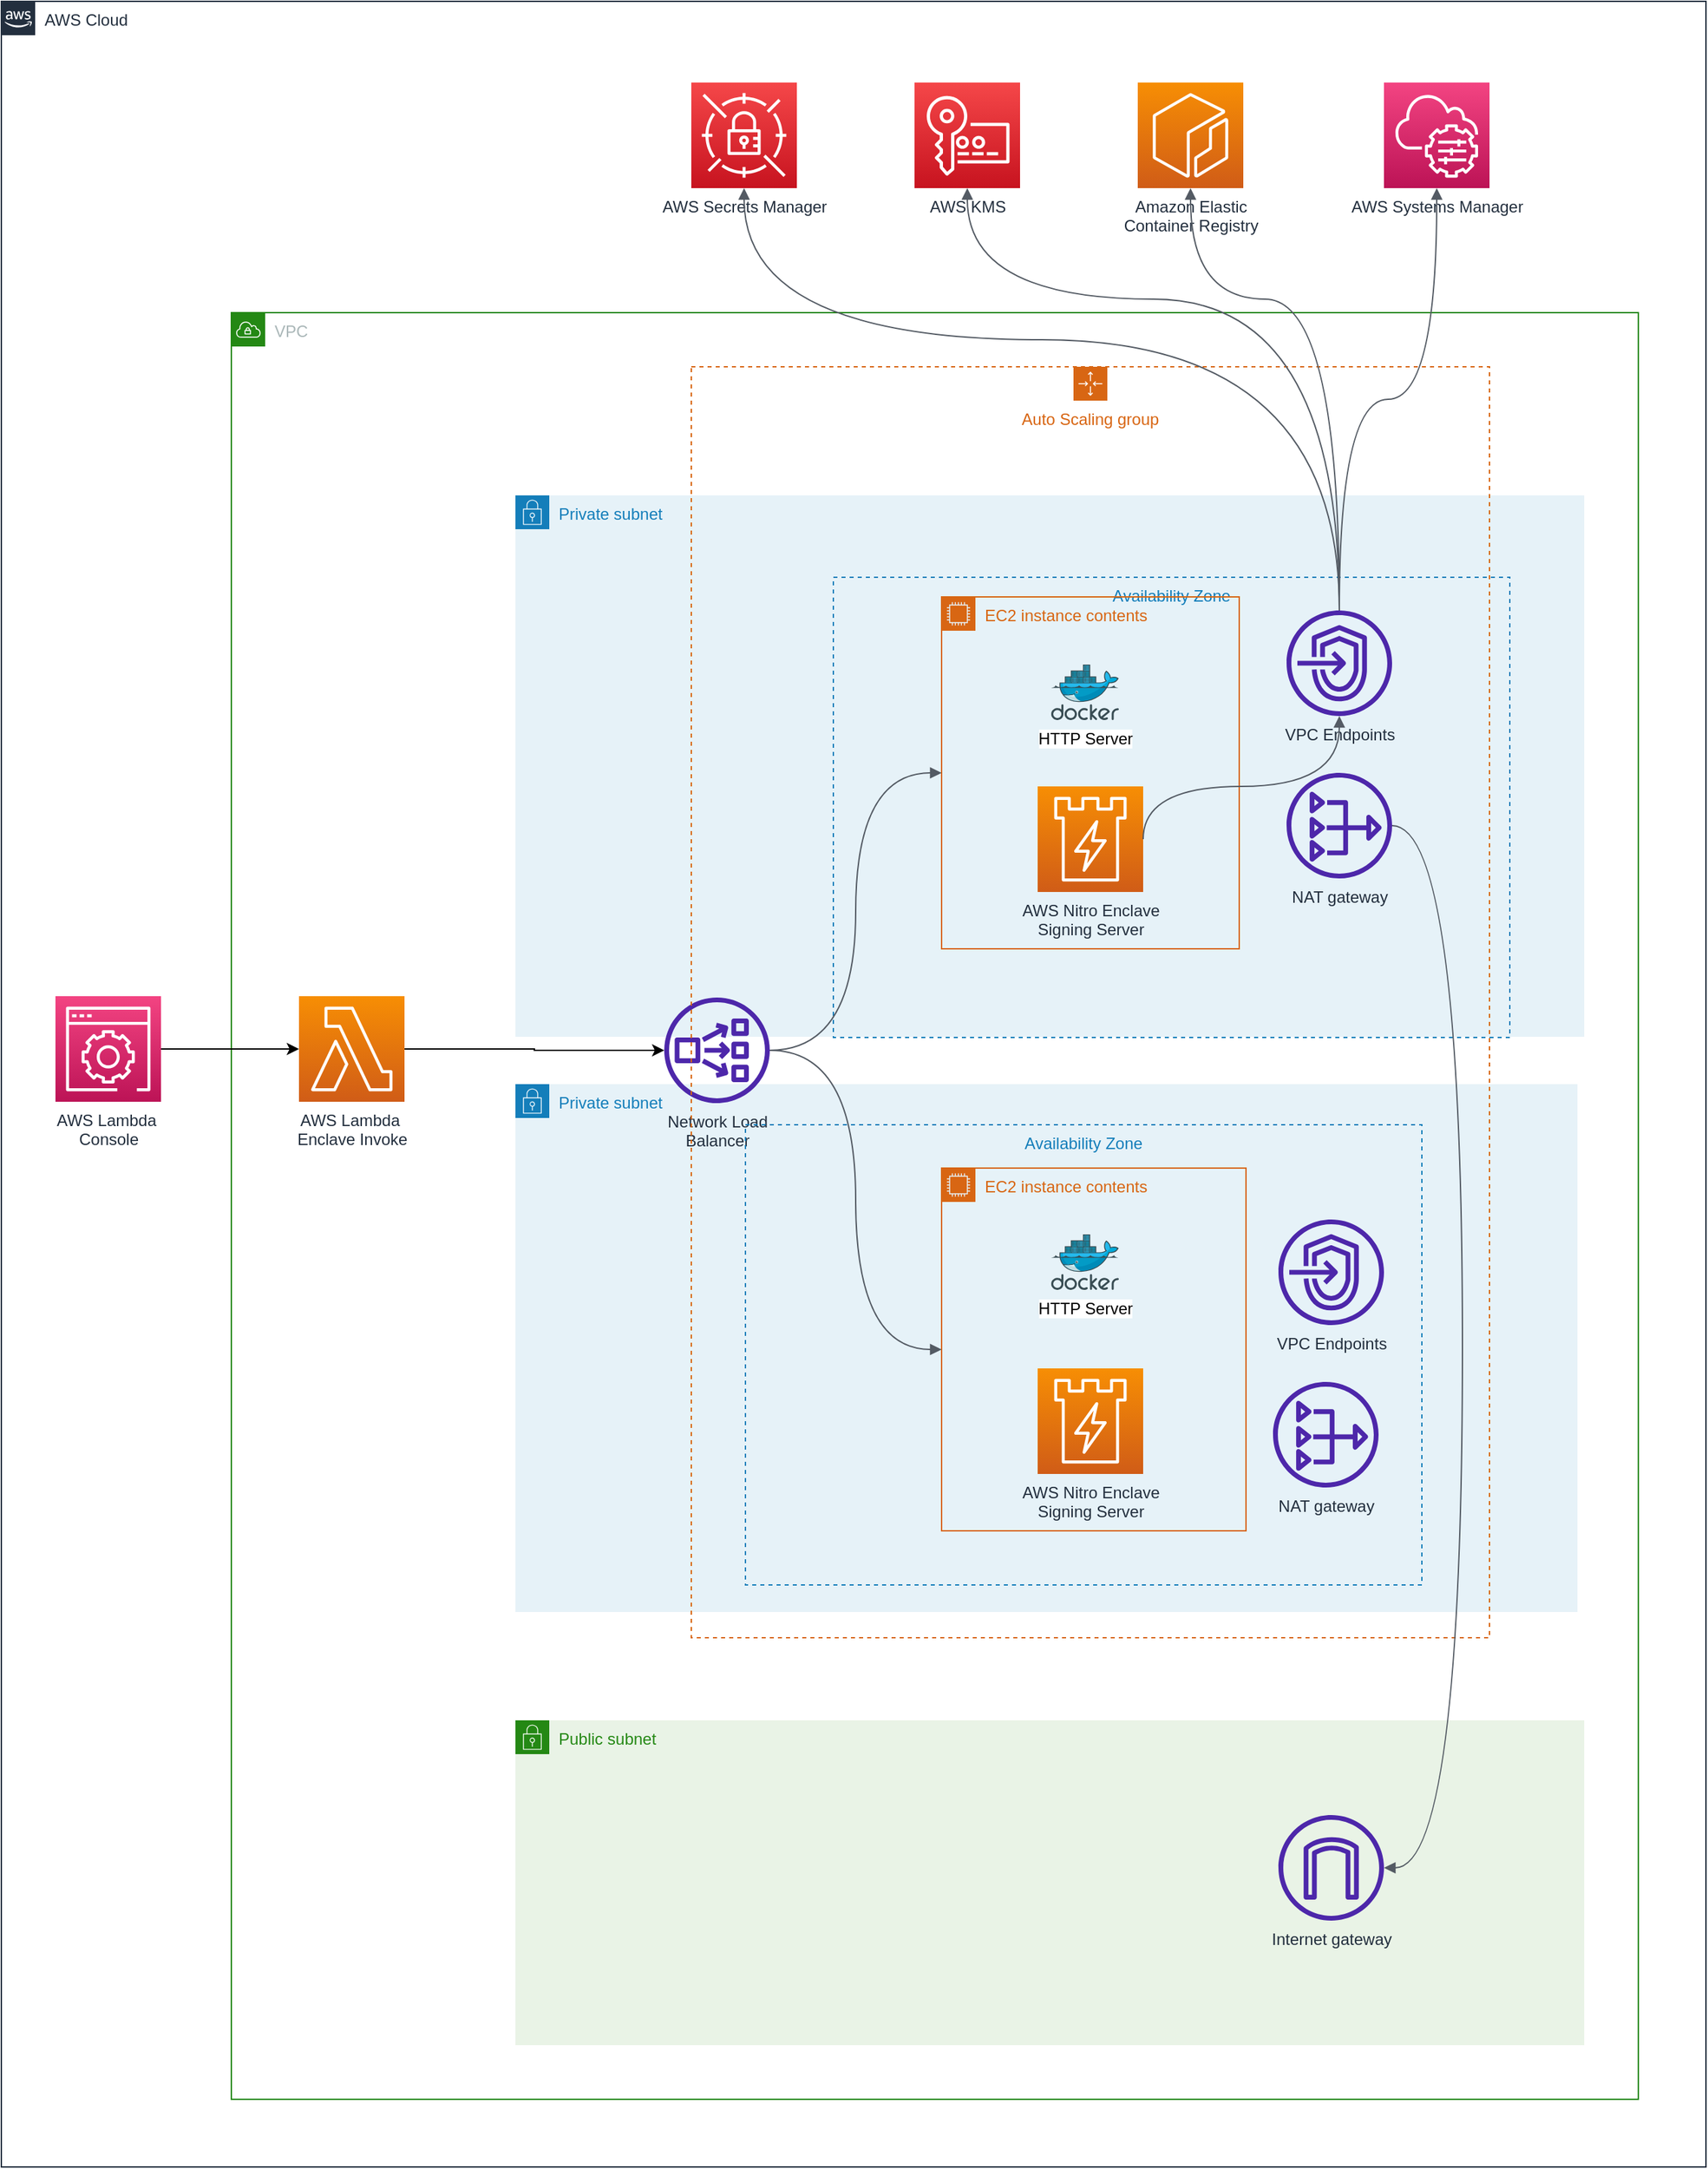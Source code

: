 <mxfile version="16.5.1" type="device"><diagram id="YUVKMwIvgt-KgfQPNtqe" name="Page-1"><mxGraphModel dx="2713" dy="3034" grid="1" gridSize="10" guides="1" tooltips="1" connect="1" arrows="1" fold="1" page="1" pageScale="1" pageWidth="827" pageHeight="1169" math="0" shadow="0"><root><mxCell id="0"/><mxCell id="1" parent="0"/><mxCell id="fcZSgW8XMlXgvxsle9Bn-22" value="Private subnet" style="points=[[0,0],[0.25,0],[0.5,0],[0.75,0],[1,0],[1,0.25],[1,0.5],[1,0.75],[1,1],[0.75,1],[0.5,1],[0.25,1],[0,1],[0,0.75],[0,0.5],[0,0.25]];outlineConnect=0;gradientColor=none;html=1;whiteSpace=wrap;fontSize=12;fontStyle=0;container=0;pointerEvents=0;collapsible=0;recursiveResize=0;shape=mxgraph.aws4.group;grIcon=mxgraph.aws4.group_security_group;grStroke=0;strokeColor=#147EBA;fillColor=#E6F2F8;verticalAlign=top;align=left;spacingLeft=30;fontColor=#147EBA;dashed=0;" vertex="1" parent="1"><mxGeometry x="50" y="610" width="785" height="390" as="geometry"/></mxCell><mxCell id="fcZSgW8XMlXgvxsle9Bn-33" value="Private subnet" style="points=[[0,0],[0.25,0],[0.5,0],[0.75,0],[1,0],[1,0.25],[1,0.5],[1,0.75],[1,1],[0.75,1],[0.5,1],[0.25,1],[0,1],[0,0.75],[0,0.5],[0,0.25]];outlineConnect=0;gradientColor=none;html=1;whiteSpace=wrap;fontSize=12;fontStyle=0;container=0;pointerEvents=0;collapsible=0;recursiveResize=0;shape=mxgraph.aws4.group;grIcon=mxgraph.aws4.group_security_group;grStroke=0;strokeColor=#147EBA;fillColor=#E6F2F8;verticalAlign=top;align=left;spacingLeft=30;fontColor=#147EBA;dashed=0;" vertex="1" parent="1"><mxGeometry x="50" y="175" width="790" height="400" as="geometry"/></mxCell><mxCell id="fcZSgW8XMlXgvxsle9Bn-30" value="VPC" style="points=[[0,0],[0.25,0],[0.5,0],[0.75,0],[1,0],[1,0.25],[1,0.5],[1,0.75],[1,1],[0.75,1],[0.5,1],[0.25,1],[0,1],[0,0.75],[0,0.5],[0,0.25]];outlineConnect=0;gradientColor=none;html=1;whiteSpace=wrap;fontSize=12;fontStyle=0;container=1;pointerEvents=0;collapsible=0;recursiveResize=0;shape=mxgraph.aws4.group;grIcon=mxgraph.aws4.group_vpc;strokeColor=#248814;fillColor=none;verticalAlign=top;align=left;spacingLeft=30;fontColor=#AAB7B8;dashed=0;" vertex="1" parent="1"><mxGeometry x="-160" y="40" width="1040" height="1320" as="geometry"/></mxCell><mxCell id="fcZSgW8XMlXgvxsle9Bn-32" value="AWS Cloud" style="points=[[0,0],[0.25,0],[0.5,0],[0.75,0],[1,0],[1,0.25],[1,0.5],[1,0.75],[1,1],[0.75,1],[0.5,1],[0.25,1],[0,1],[0,0.75],[0,0.5],[0,0.25]];outlineConnect=0;gradientColor=none;html=1;whiteSpace=wrap;fontSize=12;fontStyle=0;container=1;pointerEvents=0;collapsible=0;recursiveResize=0;shape=mxgraph.aws4.group;grIcon=mxgraph.aws4.group_aws_cloud_alt;strokeColor=#232F3E;fillColor=none;verticalAlign=top;align=left;spacingLeft=30;fontColor=#232F3E;dashed=0;" vertex="1" parent="1"><mxGeometry x="-330" y="-190" width="1260" height="1600" as="geometry"/></mxCell><mxCell id="fcZSgW8XMlXgvxsle9Bn-36" value="Availability Zone" style="fillColor=none;strokeColor=#147EBA;dashed=1;verticalAlign=top;fontStyle=0;fontColor=#147EBA;" vertex="1" parent="fcZSgW8XMlXgvxsle9Bn-32"><mxGeometry x="615" y="425.5" width="500" height="340" as="geometry"/></mxCell><mxCell id="fcZSgW8XMlXgvxsle9Bn-4" value="EC2 instance contents" style="points=[[0,0],[0.25,0],[0.5,0],[0.75,0],[1,0],[1,0.25],[1,0.5],[1,0.75],[1,1],[0.75,1],[0.5,1],[0.25,1],[0,1],[0,0.75],[0,0.5],[0,0.25]];outlineConnect=0;gradientColor=none;html=1;whiteSpace=wrap;fontSize=12;fontStyle=0;container=1;pointerEvents=0;collapsible=0;recursiveResize=0;shape=mxgraph.aws4.group;grIcon=mxgraph.aws4.group_ec2_instance_contents;strokeColor=#D86613;fillColor=none;verticalAlign=top;align=left;spacingLeft=30;fontColor=#D86613;dashed=0;" vertex="1" parent="1"><mxGeometry x="365" y="250" width="220" height="260" as="geometry"/></mxCell><mxCell id="fcZSgW8XMlXgvxsle9Bn-6" value="HTTP Server" style="sketch=0;aspect=fixed;html=1;points=[];align=center;image;fontSize=12;image=img/lib/mscae/Docker.svg;" vertex="1" parent="fcZSgW8XMlXgvxsle9Bn-4"><mxGeometry x="81" y="50" width="50" height="41" as="geometry"/></mxCell><mxCell id="fcZSgW8XMlXgvxsle9Bn-8" value="AWS Secrets Manager" style="sketch=0;points=[[0,0,0],[0.25,0,0],[0.5,0,0],[0.75,0,0],[1,0,0],[0,1,0],[0.25,1,0],[0.5,1,0],[0.75,1,0],[1,1,0],[0,0.25,0],[0,0.5,0],[0,0.75,0],[1,0.25,0],[1,0.5,0],[1,0.75,0]];outlineConnect=0;fontColor=#232F3E;gradientColor=#F54749;gradientDirection=north;fillColor=#C7131F;strokeColor=#ffffff;dashed=0;verticalLabelPosition=bottom;verticalAlign=top;align=center;html=1;fontSize=12;fontStyle=0;aspect=fixed;shape=mxgraph.aws4.resourceIcon;resIcon=mxgraph.aws4.secrets_manager;" vertex="1" parent="1"><mxGeometry x="180" y="-130" width="78" height="78" as="geometry"/></mxCell><mxCell id="fcZSgW8XMlXgvxsle9Bn-11" value="Amazon Elastic &lt;br&gt;Container Registry" style="sketch=0;points=[[0,0,0],[0.25,0,0],[0.5,0,0],[0.75,0,0],[1,0,0],[0,1,0],[0.25,1,0],[0.5,1,0],[0.75,1,0],[1,1,0],[0,0.25,0],[0,0.5,0],[0,0.75,0],[1,0.25,0],[1,0.5,0],[1,0.75,0]];outlineConnect=0;fontColor=#232F3E;gradientColor=#F78E04;gradientDirection=north;fillColor=#D05C17;strokeColor=#ffffff;dashed=0;verticalLabelPosition=bottom;verticalAlign=top;align=center;html=1;fontSize=12;fontStyle=0;aspect=fixed;shape=mxgraph.aws4.resourceIcon;resIcon=mxgraph.aws4.ecr;" vertex="1" parent="1"><mxGeometry x="510" y="-130" width="78" height="78" as="geometry"/></mxCell><mxCell id="fcZSgW8XMlXgvxsle9Bn-12" value="AWS KMS" style="sketch=0;points=[[0,0,0],[0.25,0,0],[0.5,0,0],[0.75,0,0],[1,0,0],[0,1,0],[0.25,1,0],[0.5,1,0],[0.75,1,0],[1,1,0],[0,0.25,0],[0,0.5,0],[0,0.75,0],[1,0.25,0],[1,0.5,0],[1,0.75,0]];outlineConnect=0;fontColor=#232F3E;gradientColor=#F54749;gradientDirection=north;fillColor=#C7131F;strokeColor=#ffffff;dashed=0;verticalLabelPosition=bottom;verticalAlign=top;align=center;html=1;fontSize=12;fontStyle=0;aspect=fixed;shape=mxgraph.aws4.resourceIcon;resIcon=mxgraph.aws4.key_management_service;" vertex="1" parent="1"><mxGeometry x="345" y="-130" width="78" height="78" as="geometry"/></mxCell><mxCell id="fcZSgW8XMlXgvxsle9Bn-13" value="Network Load &lt;br&gt;Balancer" style="sketch=0;outlineConnect=0;fontColor=#232F3E;gradientColor=none;fillColor=#4D27AA;strokeColor=none;dashed=0;verticalLabelPosition=bottom;verticalAlign=top;align=center;html=1;fontSize=12;fontStyle=0;aspect=fixed;pointerEvents=1;shape=mxgraph.aws4.network_load_balancer;" vertex="1" parent="1"><mxGeometry x="160" y="546" width="78" height="78" as="geometry"/></mxCell><mxCell id="fcZSgW8XMlXgvxsle9Bn-43" style="edgeStyle=orthogonalEdgeStyle;rounded=0;orthogonalLoop=1;jettySize=auto;html=1;exitX=1;exitY=0.5;exitDx=0;exitDy=0;exitPerimeter=0;" edge="1" parent="1" source="fcZSgW8XMlXgvxsle9Bn-14" target="fcZSgW8XMlXgvxsle9Bn-13"><mxGeometry relative="1" as="geometry"/></mxCell><mxCell id="fcZSgW8XMlXgvxsle9Bn-14" value="AWS Lambda&amp;nbsp;&lt;br&gt;Enclave Invoke" style="sketch=0;points=[[0,0,0],[0.25,0,0],[0.5,0,0],[0.75,0,0],[1,0,0],[0,1,0],[0.25,1,0],[0.5,1,0],[0.75,1,0],[1,1,0],[0,0.25,0],[0,0.5,0],[0,0.75,0],[1,0.25,0],[1,0.5,0],[1,0.75,0]];outlineConnect=0;fontColor=#232F3E;gradientColor=#F78E04;gradientDirection=north;fillColor=#D05C17;strokeColor=#ffffff;dashed=0;verticalLabelPosition=bottom;verticalAlign=top;align=center;html=1;fontSize=12;fontStyle=0;aspect=fixed;shape=mxgraph.aws4.resourceIcon;resIcon=mxgraph.aws4.lambda;" vertex="1" parent="1"><mxGeometry x="-110" y="545" width="78" height="78" as="geometry"/></mxCell><mxCell id="fcZSgW8XMlXgvxsle9Bn-15" value="AWS Systems Manager" style="sketch=0;points=[[0,0,0],[0.25,0,0],[0.5,0,0],[0.75,0,0],[1,0,0],[0,1,0],[0.25,1,0],[0.5,1,0],[0.75,1,0],[1,1,0],[0,0.25,0],[0,0.5,0],[0,0.75,0],[1,0.25,0],[1,0.5,0],[1,0.75,0]];points=[[0,0,0],[0.25,0,0],[0.5,0,0],[0.75,0,0],[1,0,0],[0,1,0],[0.25,1,0],[0.5,1,0],[0.75,1,0],[1,1,0],[0,0.25,0],[0,0.5,0],[0,0.75,0],[1,0.25,0],[1,0.5,0],[1,0.75,0]];outlineConnect=0;fontColor=#232F3E;gradientColor=#F34482;gradientDirection=north;fillColor=#BC1356;strokeColor=#ffffff;dashed=0;verticalLabelPosition=bottom;verticalAlign=top;align=center;html=1;fontSize=12;fontStyle=0;aspect=fixed;shape=mxgraph.aws4.resourceIcon;resIcon=mxgraph.aws4.systems_manager;" vertex="1" parent="1"><mxGeometry x="692" y="-130" width="78" height="78" as="geometry"/></mxCell><mxCell id="fcZSgW8XMlXgvxsle9Bn-17" value="Auto Scaling group" style="points=[[0,0],[0.25,0],[0.5,0],[0.75,0],[1,0],[1,0.25],[1,0.5],[1,0.75],[1,1],[0.75,1],[0.5,1],[0.25,1],[0,1],[0,0.75],[0,0.5],[0,0.25]];outlineConnect=0;gradientColor=none;html=1;whiteSpace=wrap;fontSize=12;fontStyle=0;container=0;pointerEvents=0;collapsible=0;recursiveResize=0;shape=mxgraph.aws4.groupCenter;grIcon=mxgraph.aws4.group_auto_scaling_group;grStroke=1;strokeColor=#D86613;fillColor=none;verticalAlign=top;align=center;fontColor=#D86613;dashed=1;spacingTop=25;" vertex="1" parent="1"><mxGeometry x="180" y="80" width="590" height="939" as="geometry"/></mxCell><mxCell id="fcZSgW8XMlXgvxsle9Bn-23" value="Public subnet" style="points=[[0,0],[0.25,0],[0.5,0],[0.75,0],[1,0],[1,0.25],[1,0.5],[1,0.75],[1,1],[0.75,1],[0.5,1],[0.25,1],[0,1],[0,0.75],[0,0.5],[0,0.25]];outlineConnect=0;gradientColor=none;html=1;whiteSpace=wrap;fontSize=12;fontStyle=0;container=1;pointerEvents=0;collapsible=0;recursiveResize=0;shape=mxgraph.aws4.group;grIcon=mxgraph.aws4.group_security_group;grStroke=0;strokeColor=#248814;fillColor=#E9F3E6;verticalAlign=top;align=left;spacingLeft=30;fontColor=#248814;dashed=0;" vertex="1" parent="1"><mxGeometry x="50" y="1080" width="790" height="240" as="geometry"/></mxCell><mxCell id="fcZSgW8XMlXgvxsle9Bn-26" value="Internet gateway" style="sketch=0;outlineConnect=0;fontColor=#232F3E;gradientColor=none;fillColor=#4D27AA;strokeColor=none;dashed=0;verticalLabelPosition=bottom;verticalAlign=top;align=center;html=1;fontSize=12;fontStyle=0;aspect=fixed;pointerEvents=1;shape=mxgraph.aws4.internet_gateway;" vertex="1" parent="fcZSgW8XMlXgvxsle9Bn-23"><mxGeometry x="564" y="70" width="78" height="78" as="geometry"/></mxCell><mxCell id="fcZSgW8XMlXgvxsle9Bn-21" value="Availability Zone" style="fillColor=none;strokeColor=#147EBA;dashed=1;verticalAlign=top;fontStyle=0;fontColor=#147EBA;" vertex="1" parent="1"><mxGeometry x="220" y="640" width="500" height="340" as="geometry"/></mxCell><mxCell id="fcZSgW8XMlXgvxsle9Bn-2" value="AWS Nitro Enclave&lt;br&gt;Signing Server" style="sketch=0;points=[[0,0,0],[0.25,0,0],[0.5,0,0],[0.75,0,0],[1,0,0],[0,1,0],[0.25,1,0],[0.5,1,0],[0.75,1,0],[1,1,0],[0,0.25,0],[0,0.5,0],[0,0.75,0],[1,0.25,0],[1,0.5,0],[1,0.75,0]];outlineConnect=0;fontColor=#232F3E;gradientColor=#F78E04;gradientDirection=north;fillColor=#D05C17;strokeColor=#ffffff;dashed=0;verticalLabelPosition=bottom;verticalAlign=top;align=center;html=1;fontSize=12;fontStyle=0;aspect=fixed;shape=mxgraph.aws4.resourceIcon;resIcon=mxgraph.aws4.nitro_enclaves;" vertex="1" parent="1"><mxGeometry x="436" y="820" width="78" height="78" as="geometry"/></mxCell><mxCell id="fcZSgW8XMlXgvxsle9Bn-5" value="EC2 instance contents" style="points=[[0,0],[0.25,0],[0.5,0],[0.75,0],[1,0],[1,0.25],[1,0.5],[1,0.75],[1,1],[0.75,1],[0.5,1],[0.25,1],[0,1],[0,0.75],[0,0.5],[0,0.25]];outlineConnect=0;gradientColor=none;html=1;whiteSpace=wrap;fontSize=12;fontStyle=0;container=1;pointerEvents=0;collapsible=0;recursiveResize=0;shape=mxgraph.aws4.group;grIcon=mxgraph.aws4.group_ec2_instance_contents;strokeColor=#D86613;fillColor=none;verticalAlign=top;align=left;spacingLeft=30;fontColor=#D86613;dashed=0;" vertex="1" parent="1"><mxGeometry x="365" y="672" width="225" height="268" as="geometry"/></mxCell><mxCell id="fcZSgW8XMlXgvxsle9Bn-7" value="HTTP Server" style="sketch=0;aspect=fixed;html=1;points=[];align=center;image;fontSize=12;image=img/lib/mscae/Docker.svg;" vertex="1" parent="fcZSgW8XMlXgvxsle9Bn-5"><mxGeometry x="81" y="49" width="50" height="41" as="geometry"/></mxCell><mxCell id="fcZSgW8XMlXgvxsle9Bn-42" style="edgeStyle=orthogonalEdgeStyle;rounded=0;orthogonalLoop=1;jettySize=auto;html=1;exitX=1;exitY=0.5;exitDx=0;exitDy=0;exitPerimeter=0;entryX=0;entryY=0.5;entryDx=0;entryDy=0;entryPerimeter=0;" edge="1" parent="1" source="fcZSgW8XMlXgvxsle9Bn-31" target="fcZSgW8XMlXgvxsle9Bn-14"><mxGeometry relative="1" as="geometry"/></mxCell><mxCell id="fcZSgW8XMlXgvxsle9Bn-31" value="AWS Lambda&amp;nbsp;&lt;br&gt;Console" style="sketch=0;points=[[0,0,0],[0.25,0,0],[0.5,0,0],[0.75,0,0],[1,0,0],[0,1,0],[0.25,1,0],[0.5,1,0],[0.75,1,0],[1,1,0],[0,0.25,0],[0,0.5,0],[0,0.75,0],[1,0.25,0],[1,0.5,0],[1,0.75,0]];points=[[0,0,0],[0.25,0,0],[0.5,0,0],[0.75,0,0],[1,0,0],[0,1,0],[0.25,1,0],[0.5,1,0],[0.75,1,0],[1,1,0],[0,0.25,0],[0,0.5,0],[0,0.75,0],[1,0.25,0],[1,0.5,0],[1,0.75,0]];outlineConnect=0;fontColor=#232F3E;gradientColor=#F34482;gradientDirection=north;fillColor=#BC1356;strokeColor=#ffffff;dashed=0;verticalLabelPosition=bottom;verticalAlign=top;align=center;html=1;fontSize=12;fontStyle=0;aspect=fixed;shape=mxgraph.aws4.resourceIcon;resIcon=mxgraph.aws4.management_console;" vertex="1" parent="1"><mxGeometry x="-290" y="545" width="78" height="78" as="geometry"/></mxCell><mxCell id="fcZSgW8XMlXgvxsle9Bn-1" value="AWS Nitro Enclave&lt;br&gt;Signing Server" style="sketch=0;points=[[0,0,0],[0.25,0,0],[0.5,0,0],[0.75,0,0],[1,0,0],[0,1,0],[0.25,1,0],[0.5,1,0],[0.75,1,0],[1,1,0],[0,0.25,0],[0,0.5,0],[0,0.75,0],[1,0.25,0],[1,0.5,0],[1,0.75,0]];outlineConnect=0;fontColor=#232F3E;gradientColor=#F78E04;gradientDirection=north;fillColor=#D05C17;strokeColor=#ffffff;dashed=0;verticalLabelPosition=bottom;verticalAlign=top;align=center;html=1;fontSize=12;fontStyle=0;aspect=fixed;shape=mxgraph.aws4.resourceIcon;resIcon=mxgraph.aws4.nitro_enclaves;" vertex="1" parent="1"><mxGeometry x="436" y="390" width="78" height="78" as="geometry"/></mxCell><mxCell id="fcZSgW8XMlXgvxsle9Bn-37" value="VPC Endpoints" style="sketch=0;outlineConnect=0;fontColor=#232F3E;gradientColor=none;fillColor=#4D27AA;strokeColor=none;dashed=0;verticalLabelPosition=bottom;verticalAlign=top;align=center;html=1;fontSize=12;fontStyle=0;aspect=fixed;pointerEvents=1;shape=mxgraph.aws4.endpoints;" vertex="1" parent="1"><mxGeometry x="620" y="260" width="78" height="78" as="geometry"/></mxCell><mxCell id="fcZSgW8XMlXgvxsle9Bn-38" value="VPC Endpoints" style="sketch=0;outlineConnect=0;fontColor=#232F3E;gradientColor=none;fillColor=#4D27AA;strokeColor=none;dashed=0;verticalLabelPosition=bottom;verticalAlign=top;align=center;html=1;fontSize=12;fontStyle=0;aspect=fixed;pointerEvents=1;shape=mxgraph.aws4.endpoints;" vertex="1" parent="1"><mxGeometry x="614" y="710" width="78" height="78" as="geometry"/></mxCell><mxCell id="fcZSgW8XMlXgvxsle9Bn-39" value="NAT gateway" style="sketch=0;outlineConnect=0;fontColor=#232F3E;gradientColor=none;fillColor=#4D27AA;strokeColor=none;dashed=0;verticalLabelPosition=bottom;verticalAlign=top;align=center;html=1;fontSize=12;fontStyle=0;aspect=fixed;pointerEvents=1;shape=mxgraph.aws4.nat_gateway;" vertex="1" parent="1"><mxGeometry x="620" y="380" width="78" height="78" as="geometry"/></mxCell><mxCell id="fcZSgW8XMlXgvxsle9Bn-24" value="NAT gateway" style="sketch=0;outlineConnect=0;fontColor=#232F3E;gradientColor=none;fillColor=#4D27AA;strokeColor=none;dashed=0;verticalLabelPosition=bottom;verticalAlign=top;align=center;html=1;fontSize=12;fontStyle=0;aspect=fixed;pointerEvents=1;shape=mxgraph.aws4.nat_gateway;" vertex="1" parent="1"><mxGeometry x="610" y="830" width="78" height="78" as="geometry"/></mxCell><mxCell id="fcZSgW8XMlXgvxsle9Bn-49" value="" style="html=1;endArrow=block;elbow=vertical;startArrow=none;endFill=1;strokeColor=#545B64;rounded=0;entryX=0;entryY=0.5;entryDx=0;entryDy=0;edgeStyle=orthogonalEdgeStyle;curved=1;" edge="1" parent="1" source="fcZSgW8XMlXgvxsle9Bn-13" target="fcZSgW8XMlXgvxsle9Bn-5"><mxGeometry width="100" relative="1" as="geometry"><mxPoint x="248" y="595.0" as="sourcePoint"/><mxPoint x="370" y="379.9" as="targetPoint"/></mxGeometry></mxCell><mxCell id="fcZSgW8XMlXgvxsle9Bn-53" value="" style="edgeStyle=orthogonalEdgeStyle;html=1;endArrow=block;elbow=vertical;startArrow=none;endFill=1;strokeColor=#545B64;rounded=0;curved=1;entryX=0;entryY=0.5;entryDx=0;entryDy=0;" edge="1" parent="1" source="fcZSgW8XMlXgvxsle9Bn-13" target="fcZSgW8XMlXgvxsle9Bn-4"><mxGeometry width="100" relative="1" as="geometry"><mxPoint x="-600" y="960" as="sourcePoint"/><mxPoint x="-500" y="880" as="targetPoint"/></mxGeometry></mxCell><mxCell id="fcZSgW8XMlXgvxsle9Bn-55" value="" style="edgeStyle=orthogonalEdgeStyle;html=1;endArrow=block;elbow=vertical;startArrow=none;endFill=1;strokeColor=#545B64;rounded=0;curved=1;" edge="1" parent="1" source="fcZSgW8XMlXgvxsle9Bn-37" target="fcZSgW8XMlXgvxsle9Bn-8"><mxGeometry width="100" relative="1" as="geometry"><mxPoint x="1080" y="230" as="sourcePoint"/><mxPoint x="1180" y="230" as="targetPoint"/><Array as="points"><mxPoint x="659" y="60"/><mxPoint x="219" y="60"/></Array></mxGeometry></mxCell><mxCell id="fcZSgW8XMlXgvxsle9Bn-56" value="" style="edgeStyle=orthogonalEdgeStyle;html=1;endArrow=block;elbow=vertical;startArrow=none;endFill=1;strokeColor=#545B64;rounded=0;curved=1;" edge="1" parent="1" source="fcZSgW8XMlXgvxsle9Bn-37" target="fcZSgW8XMlXgvxsle9Bn-12"><mxGeometry width="100" relative="1" as="geometry"><mxPoint x="1170" y="270" as="sourcePoint"/><mxPoint x="1270" y="270" as="targetPoint"/><Array as="points"><mxPoint x="659" y="30"/><mxPoint x="384" y="30"/></Array></mxGeometry></mxCell><mxCell id="fcZSgW8XMlXgvxsle9Bn-57" value="" style="edgeStyle=orthogonalEdgeStyle;html=1;endArrow=block;elbow=vertical;startArrow=none;endFill=1;strokeColor=#545B64;rounded=0;curved=1;" edge="1" parent="1" source="fcZSgW8XMlXgvxsle9Bn-37" target="fcZSgW8XMlXgvxsle9Bn-11"><mxGeometry width="100" relative="1" as="geometry"><mxPoint x="1320" y="370" as="sourcePoint"/><mxPoint x="1420" y="370" as="targetPoint"/><Array as="points"><mxPoint x="659" y="30"/><mxPoint x="549" y="30"/></Array></mxGeometry></mxCell><mxCell id="fcZSgW8XMlXgvxsle9Bn-58" value="" style="edgeStyle=orthogonalEdgeStyle;html=1;endArrow=block;elbow=vertical;startArrow=none;endFill=1;strokeColor=#545B64;rounded=0;curved=1;" edge="1" parent="1" source="fcZSgW8XMlXgvxsle9Bn-37" target="fcZSgW8XMlXgvxsle9Bn-15"><mxGeometry width="100" relative="1" as="geometry"><mxPoint x="1260" y="510" as="sourcePoint"/><mxPoint x="1360" y="510" as="targetPoint"/></mxGeometry></mxCell><mxCell id="fcZSgW8XMlXgvxsle9Bn-59" value="" style="edgeStyle=orthogonalEdgeStyle;html=1;endArrow=block;elbow=vertical;startArrow=none;endFill=1;strokeColor=#545B64;rounded=0;curved=1;exitX=1;exitY=0.5;exitDx=0;exitDy=0;exitPerimeter=0;" edge="1" parent="1" source="fcZSgW8XMlXgvxsle9Bn-1" target="fcZSgW8XMlXgvxsle9Bn-37"><mxGeometry width="100" relative="1" as="geometry"><mxPoint x="1100" y="450" as="sourcePoint"/><mxPoint x="1200" y="450" as="targetPoint"/><Array as="points"><mxPoint x="514" y="390"/><mxPoint x="659" y="390"/></Array></mxGeometry></mxCell><mxCell id="fcZSgW8XMlXgvxsle9Bn-62" value="" style="edgeStyle=orthogonalEdgeStyle;html=1;endArrow=block;elbow=vertical;startArrow=none;endFill=1;strokeColor=#545B64;rounded=0;curved=1;" edge="1" parent="1" source="fcZSgW8XMlXgvxsle9Bn-39" target="fcZSgW8XMlXgvxsle9Bn-26"><mxGeometry width="100" relative="1" as="geometry"><mxPoint x="1110" y="560" as="sourcePoint"/><mxPoint x="1210" y="560" as="targetPoint"/><Array as="points"><mxPoint x="750" y="419"/><mxPoint x="750" y="1189"/></Array></mxGeometry></mxCell></root></mxGraphModel></diagram></mxfile>